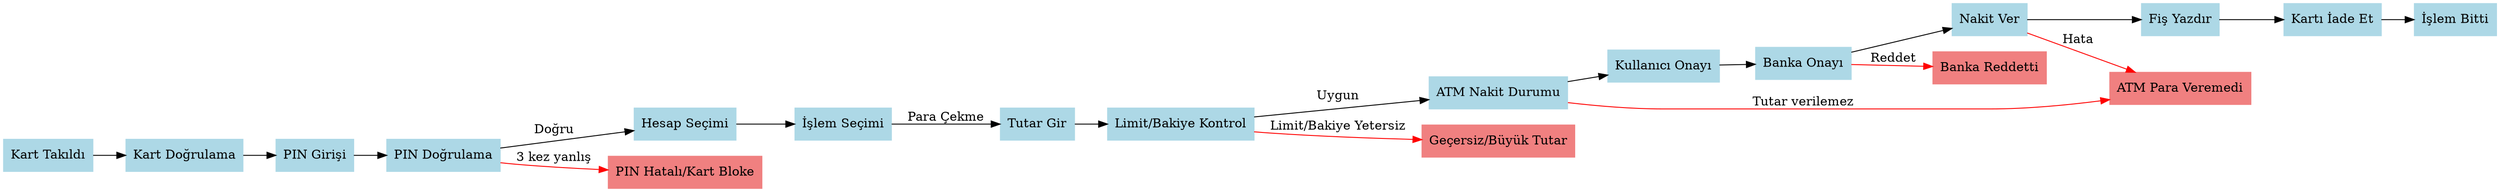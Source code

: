 digraph ATM_Withdrawal {
  rankdir=LR;
  node [shape=box, style=filled, color=lightblue];

  Start [label="Kart Takıldı"];
  ValidateCard [label="Kart Doğrulama"];
  EnterPIN [label="PIN Girişi"];
  PINCheck [label="PIN Doğrulama"];
  SelectAccount [label="Hesap Seçimi"];
  SelectAction [label="İşlem Seçimi"];
  EnterAmount [label="Tutar Gir"];
  CheckAmount [label="Limit/Bakiye Kontrol"];
  CheckATM [label="ATM Nakit Durumu"];
  Confirm [label="Kullanıcı Onayı"];
  BankRequest [label="Banka Onayı"];
  DispenseCash [label="Nakit Ver"];
  PrintReceipt [label="Fiş Yazdır"];
  EjectCard [label="Kartı İade Et"];
  End [label="İşlem Bitti"];

  // Hatalı durumlar
  PINFail [label="PIN Hatalı/Kart Bloke", color=lightcoral];
  RejectAmount [label="Geçersiz/Büyük Tutar", color=lightcoral];
  ATMError [label="ATM Para Veremedi", color=lightcoral];
  BankDecline [label="Banka Reddetti", color=lightcoral];

  Start -> ValidateCard -> EnterPIN -> PINCheck;
  PINCheck -> PINFail [label="3 kez yanlış", color=red];
  PINCheck -> SelectAccount [label="Doğru"];
  SelectAccount -> SelectAction;
  SelectAction -> EnterAmount [label="Para Çekme"];
  EnterAmount -> CheckAmount;
  CheckAmount -> RejectAmount [label="Limit/Bakiye Yetersiz", color=red];
  CheckAmount -> CheckATM [label="Uygun"];
  CheckATM -> ATMError [label="Tutar verilemez", color=red];
  CheckATM -> Confirm;
  Confirm -> BankRequest;
  BankRequest -> BankDecline [label="Reddet", color=red];
  BankRequest -> DispenseCash;
  DispenseCash -> ATMError [label="Hata", color=red];
  DispenseCash -> PrintReceipt -> EjectCard -> End;
}

